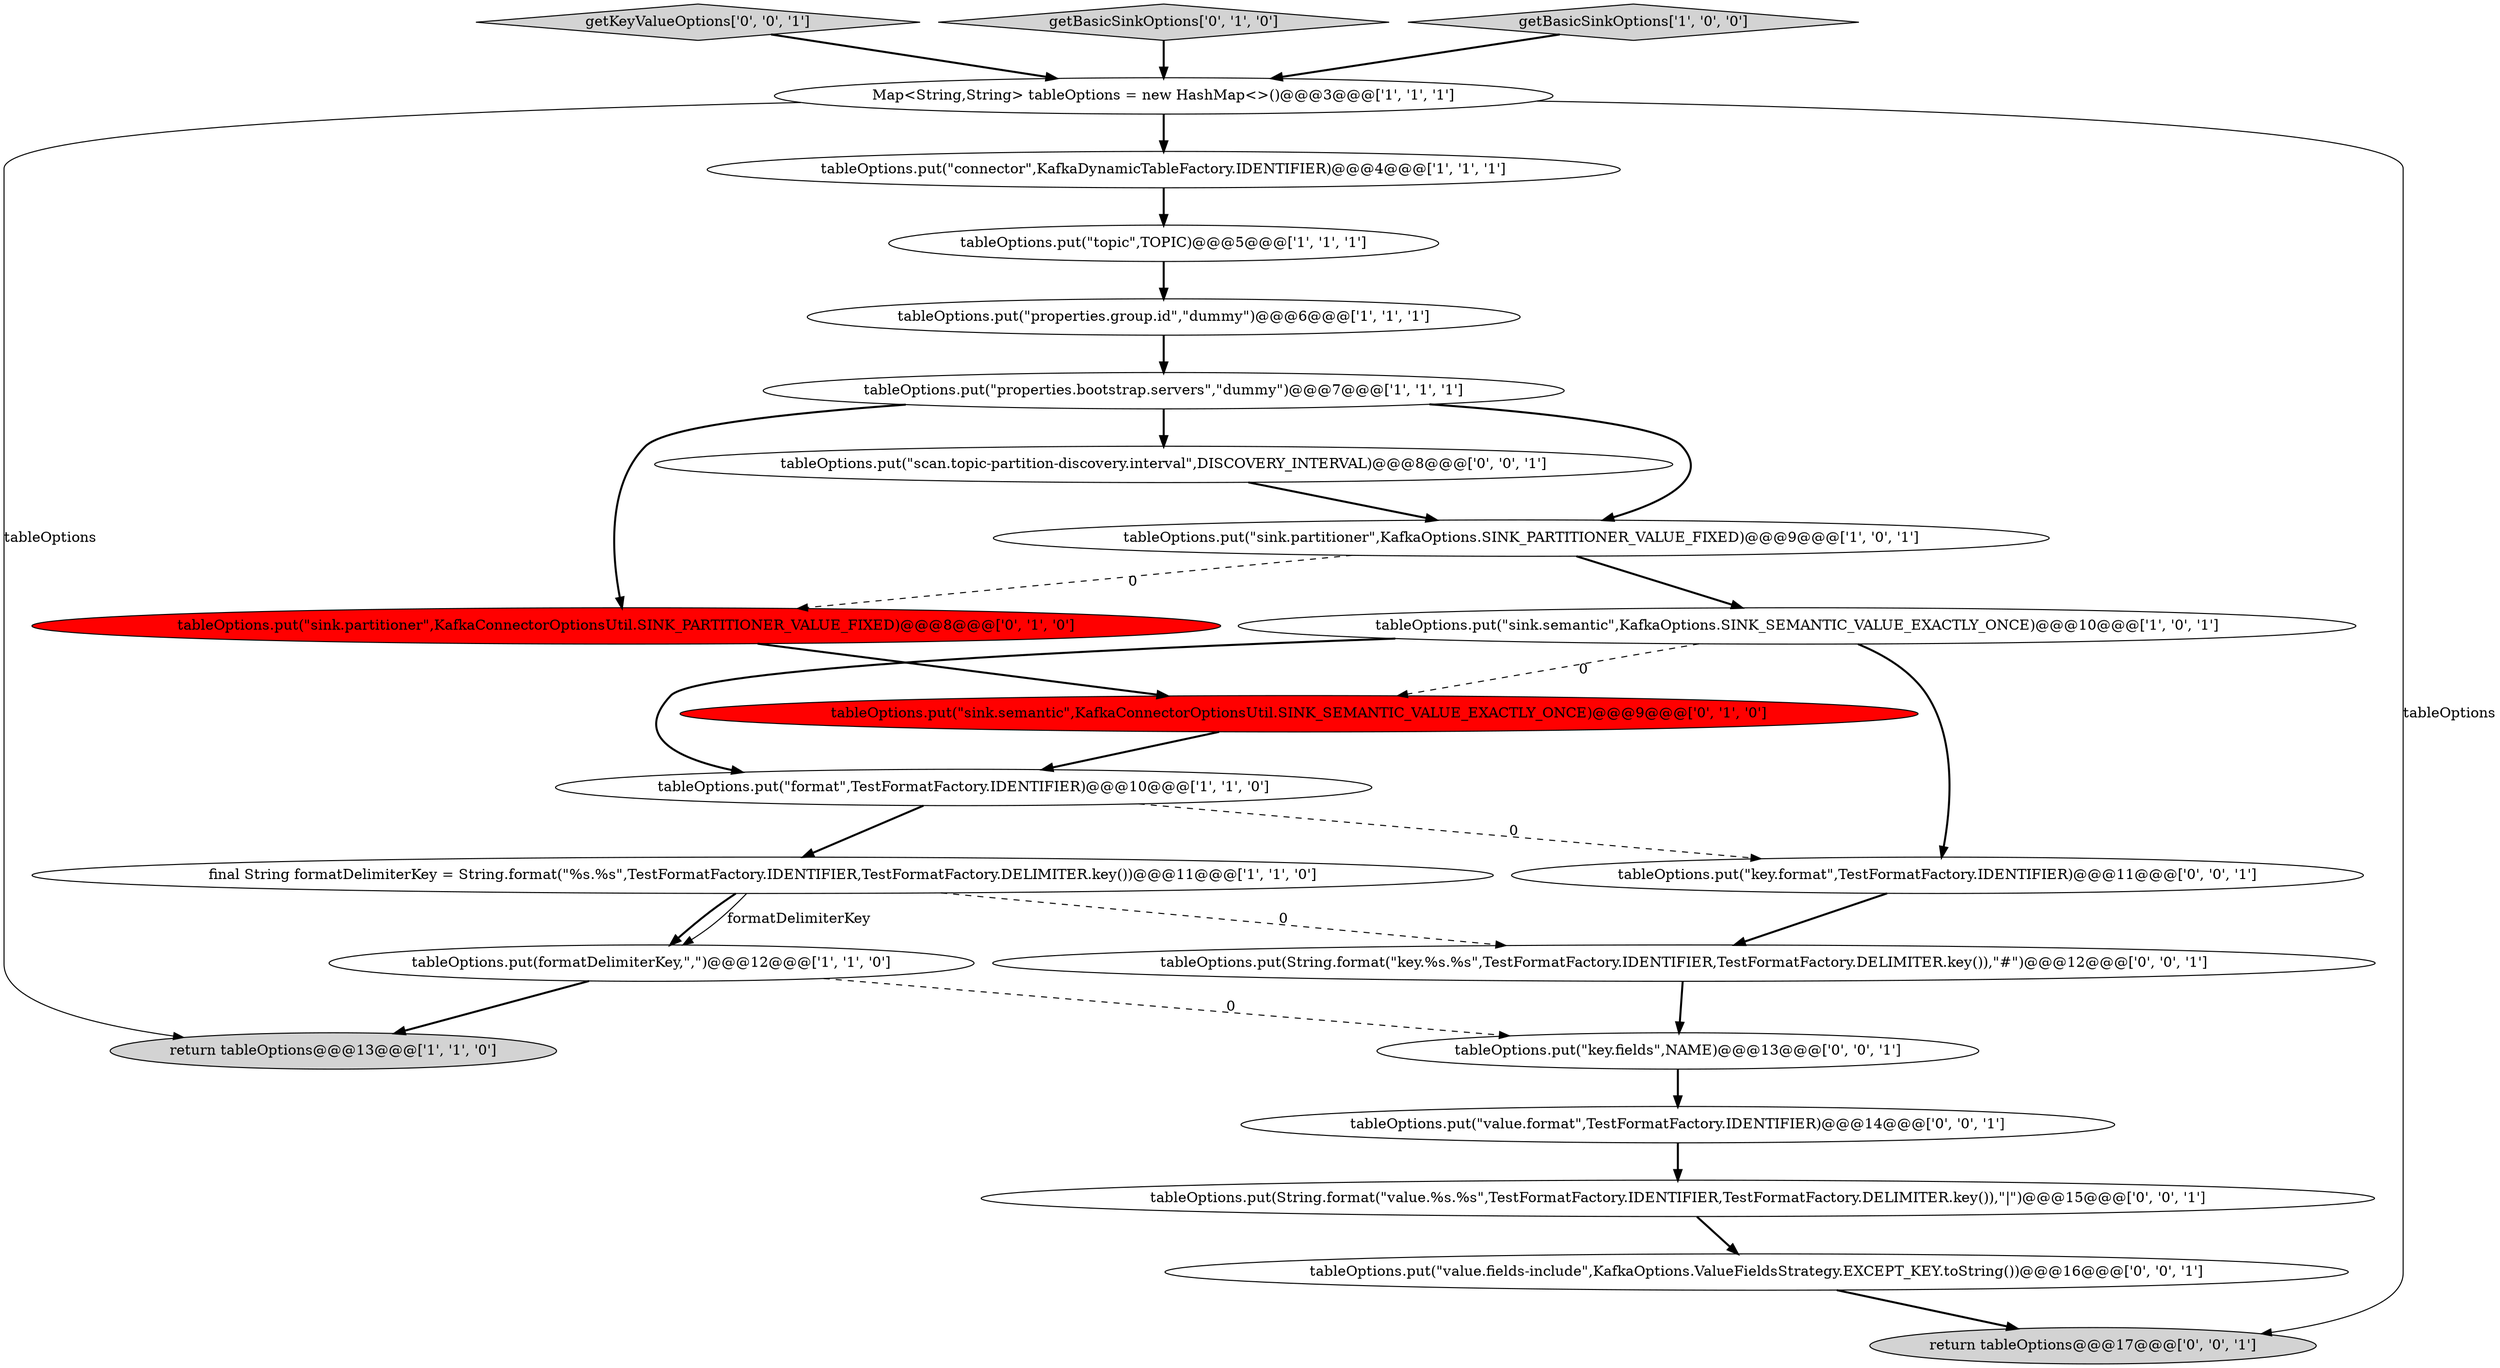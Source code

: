 digraph {
21 [style = filled, label = "tableOptions.put(\"value.fields-include\",KafkaOptions.ValueFieldsStrategy.EXCEPT_KEY.toString())@@@16@@@['0', '0', '1']", fillcolor = white, shape = ellipse image = "AAA0AAABBB3BBB"];
20 [style = filled, label = "tableOptions.put(String.format(\"key.%s.%s\",TestFormatFactory.IDENTIFIER,TestFormatFactory.DELIMITER.key()),\"#\")@@@12@@@['0', '0', '1']", fillcolor = white, shape = ellipse image = "AAA0AAABBB3BBB"];
11 [style = filled, label = "tableOptions.put(\"sink.partitioner\",KafkaOptions.SINK_PARTITIONER_VALUE_FIXED)@@@9@@@['1', '0', '1']", fillcolor = white, shape = ellipse image = "AAA0AAABBB1BBB"];
23 [style = filled, label = "getKeyValueOptions['0', '0', '1']", fillcolor = lightgray, shape = diamond image = "AAA0AAABBB3BBB"];
2 [style = filled, label = "tableOptions.put(formatDelimiterKey,\",\")@@@12@@@['1', '1', '0']", fillcolor = white, shape = ellipse image = "AAA0AAABBB1BBB"];
12 [style = filled, label = "getBasicSinkOptions['0', '1', '0']", fillcolor = lightgray, shape = diamond image = "AAA0AAABBB2BBB"];
8 [style = filled, label = "tableOptions.put(\"connector\",KafkaDynamicTableFactory.IDENTIFIER)@@@4@@@['1', '1', '1']", fillcolor = white, shape = ellipse image = "AAA0AAABBB1BBB"];
17 [style = filled, label = "tableOptions.put(String.format(\"value.%s.%s\",TestFormatFactory.IDENTIFIER,TestFormatFactory.DELIMITER.key()),\"|\")@@@15@@@['0', '0', '1']", fillcolor = white, shape = ellipse image = "AAA0AAABBB3BBB"];
18 [style = filled, label = "tableOptions.put(\"key.fields\",NAME)@@@13@@@['0', '0', '1']", fillcolor = white, shape = ellipse image = "AAA0AAABBB3BBB"];
22 [style = filled, label = "return tableOptions@@@17@@@['0', '0', '1']", fillcolor = lightgray, shape = ellipse image = "AAA0AAABBB3BBB"];
15 [style = filled, label = "tableOptions.put(\"scan.topic-partition-discovery.interval\",DISCOVERY_INTERVAL)@@@8@@@['0', '0', '1']", fillcolor = white, shape = ellipse image = "AAA0AAABBB3BBB"];
5 [style = filled, label = "tableOptions.put(\"topic\",TOPIC)@@@5@@@['1', '1', '1']", fillcolor = white, shape = ellipse image = "AAA0AAABBB1BBB"];
4 [style = filled, label = "return tableOptions@@@13@@@['1', '1', '0']", fillcolor = lightgray, shape = ellipse image = "AAA0AAABBB1BBB"];
16 [style = filled, label = "tableOptions.put(\"key.format\",TestFormatFactory.IDENTIFIER)@@@11@@@['0', '0', '1']", fillcolor = white, shape = ellipse image = "AAA0AAABBB3BBB"];
14 [style = filled, label = "tableOptions.put(\"sink.partitioner\",KafkaConnectorOptionsUtil.SINK_PARTITIONER_VALUE_FIXED)@@@8@@@['0', '1', '0']", fillcolor = red, shape = ellipse image = "AAA1AAABBB2BBB"];
7 [style = filled, label = "getBasicSinkOptions['1', '0', '0']", fillcolor = lightgray, shape = diamond image = "AAA0AAABBB1BBB"];
10 [style = filled, label = "tableOptions.put(\"format\",TestFormatFactory.IDENTIFIER)@@@10@@@['1', '1', '0']", fillcolor = white, shape = ellipse image = "AAA0AAABBB1BBB"];
3 [style = filled, label = "tableOptions.put(\"sink.semantic\",KafkaOptions.SINK_SEMANTIC_VALUE_EXACTLY_ONCE)@@@10@@@['1', '0', '1']", fillcolor = white, shape = ellipse image = "AAA0AAABBB1BBB"];
6 [style = filled, label = "tableOptions.put(\"properties.group.id\",\"dummy\")@@@6@@@['1', '1', '1']", fillcolor = white, shape = ellipse image = "AAA0AAABBB1BBB"];
0 [style = filled, label = "Map<String,String> tableOptions = new HashMap<>()@@@3@@@['1', '1', '1']", fillcolor = white, shape = ellipse image = "AAA0AAABBB1BBB"];
1 [style = filled, label = "final String formatDelimiterKey = String.format(\"%s.%s\",TestFormatFactory.IDENTIFIER,TestFormatFactory.DELIMITER.key())@@@11@@@['1', '1', '0']", fillcolor = white, shape = ellipse image = "AAA0AAABBB1BBB"];
13 [style = filled, label = "tableOptions.put(\"sink.semantic\",KafkaConnectorOptionsUtil.SINK_SEMANTIC_VALUE_EXACTLY_ONCE)@@@9@@@['0', '1', '0']", fillcolor = red, shape = ellipse image = "AAA1AAABBB2BBB"];
9 [style = filled, label = "tableOptions.put(\"properties.bootstrap.servers\",\"dummy\")@@@7@@@['1', '1', '1']", fillcolor = white, shape = ellipse image = "AAA0AAABBB1BBB"];
19 [style = filled, label = "tableOptions.put(\"value.format\",TestFormatFactory.IDENTIFIER)@@@14@@@['0', '0', '1']", fillcolor = white, shape = ellipse image = "AAA0AAABBB3BBB"];
13->10 [style = bold, label=""];
9->11 [style = bold, label=""];
18->19 [style = bold, label=""];
7->0 [style = bold, label=""];
19->17 [style = bold, label=""];
3->16 [style = bold, label=""];
1->2 [style = solid, label="formatDelimiterKey"];
3->13 [style = dashed, label="0"];
2->4 [style = bold, label=""];
12->0 [style = bold, label=""];
23->0 [style = bold, label=""];
1->20 [style = dashed, label="0"];
20->18 [style = bold, label=""];
3->10 [style = bold, label=""];
5->6 [style = bold, label=""];
8->5 [style = bold, label=""];
15->11 [style = bold, label=""];
11->3 [style = bold, label=""];
21->22 [style = bold, label=""];
9->15 [style = bold, label=""];
11->14 [style = dashed, label="0"];
0->8 [style = bold, label=""];
9->14 [style = bold, label=""];
2->18 [style = dashed, label="0"];
1->2 [style = bold, label=""];
10->16 [style = dashed, label="0"];
14->13 [style = bold, label=""];
0->22 [style = solid, label="tableOptions"];
6->9 [style = bold, label=""];
10->1 [style = bold, label=""];
16->20 [style = bold, label=""];
17->21 [style = bold, label=""];
0->4 [style = solid, label="tableOptions"];
}
